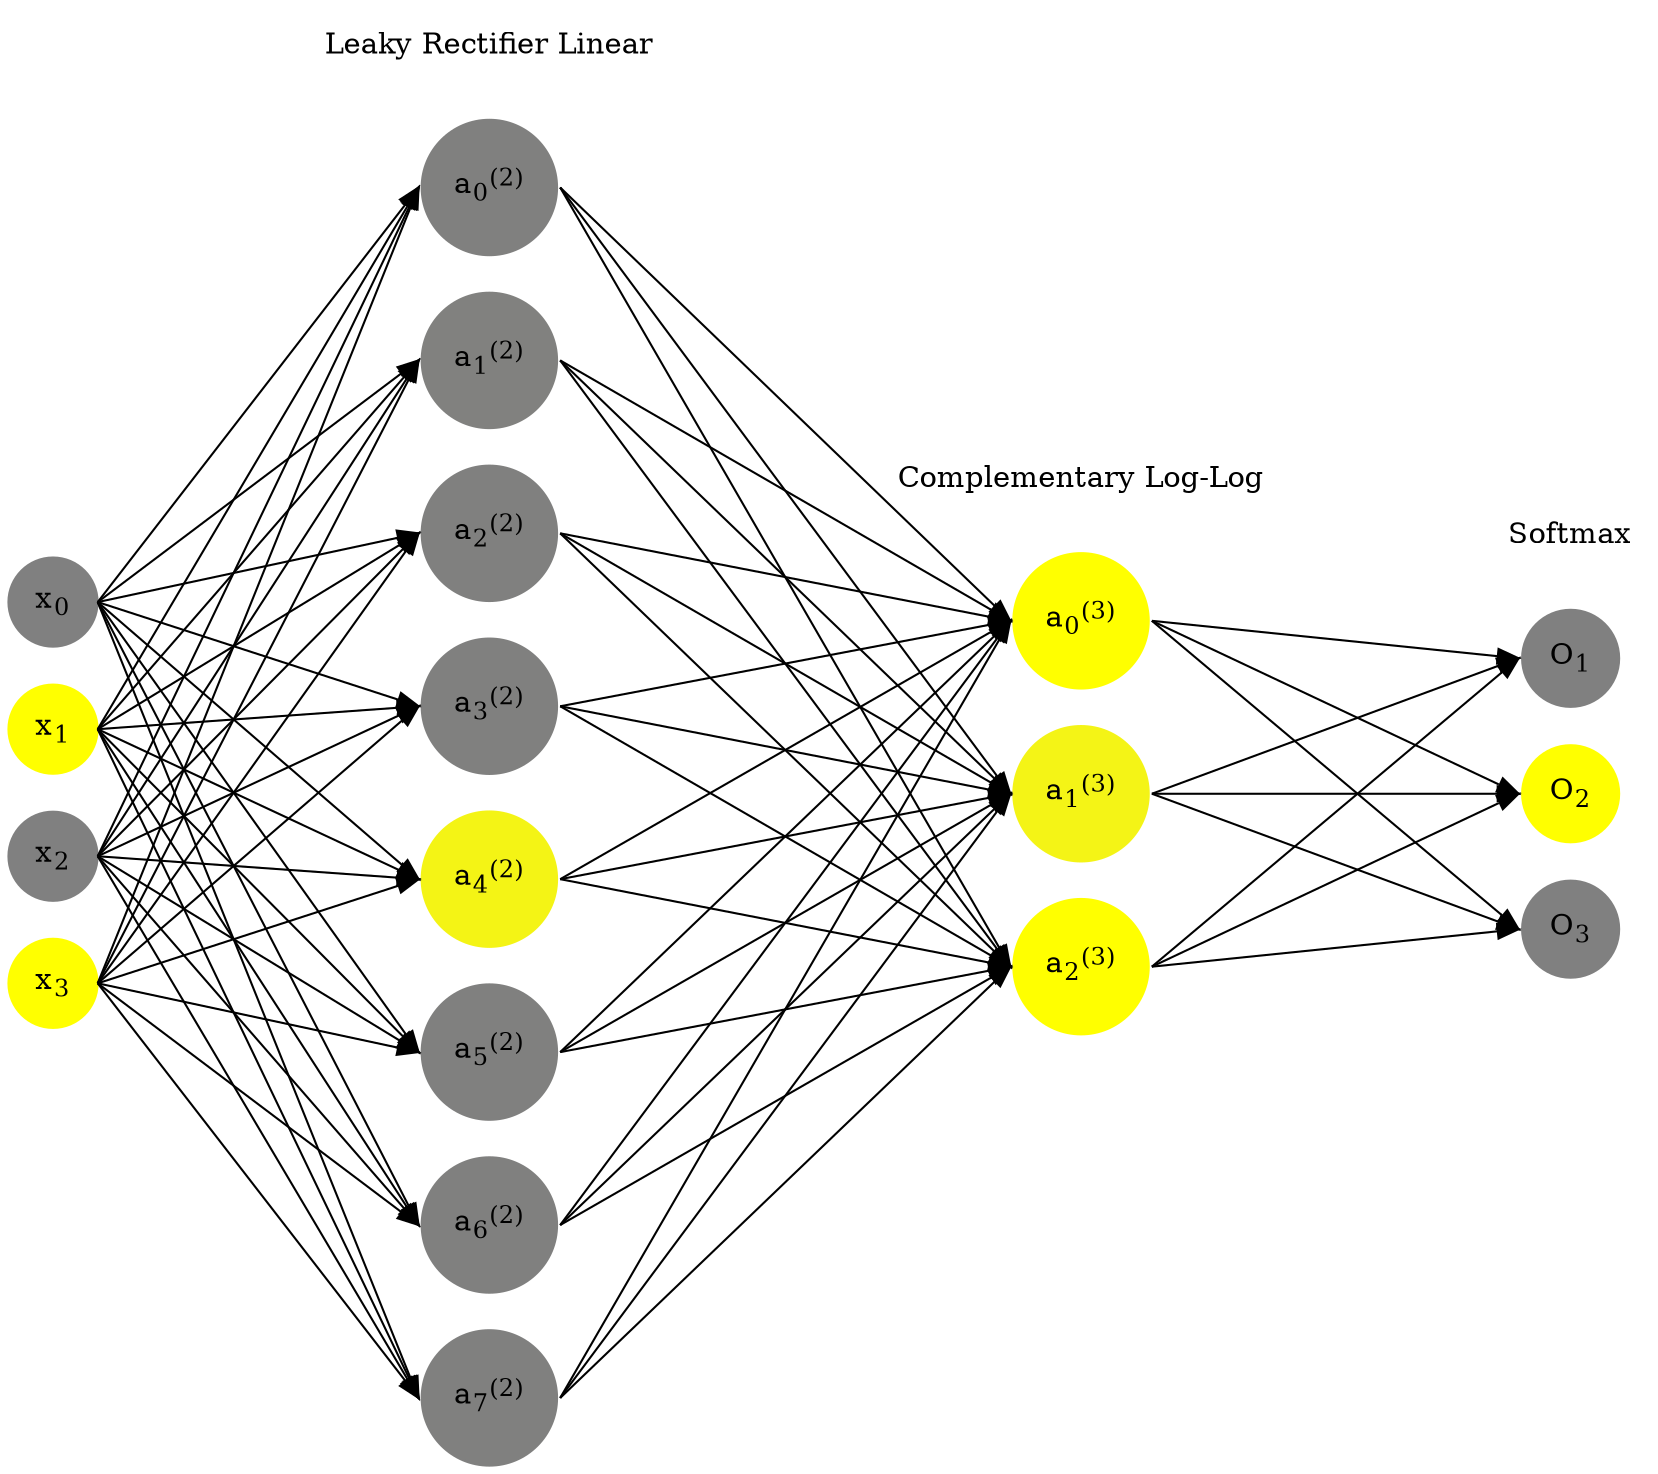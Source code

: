 digraph G {
	rankdir = LR;
	splines=false;
	edge[style=invis];
	ranksep= 1.4;
	{
	node [shape=circle, color="0.1667, 0.0, 0.5", style=filled, fillcolor="0.1667, 0.0, 0.5"];
	x0 [label=<x<sub>0</sub>>];
	}
	{
	node [shape=circle, color="0.1667, 1.0, 1.0", style=filled, fillcolor="0.1667, 1.0, 1.0"];
	x1 [label=<x<sub>1</sub>>];
	}
	{
	node [shape=circle, color="0.1667, 0.0, 0.5", style=filled, fillcolor="0.1667, 0.0, 0.5"];
	x2 [label=<x<sub>2</sub>>];
	}
	{
	node [shape=circle, color="0.1667, 1.0, 1.0", style=filled, fillcolor="0.1667, 1.0, 1.0"];
	x3 [label=<x<sub>3</sub>>];
	}
	{
	node [shape=circle, color="0.1667, 0.004928, 0.502464", style=filled, fillcolor="0.1667, 0.004928, 0.502464"];
	a02 [label=<a<sub>0</sub><sup>(2)</sup>>];
	}
	{
	node [shape=circle, color="0.1667, 0.010368, 0.505184", style=filled, fillcolor="0.1667, 0.010368, 0.505184"];
	a12 [label=<a<sub>1</sub><sup>(2)</sup>>];
	}
	{
	node [shape=circle, color="0.1667, 0.001905, 0.500952", style=filled, fillcolor="0.1667, 0.001905, 0.500952"];
	a22 [label=<a<sub>2</sub><sup>(2)</sup>>];
	}
	{
	node [shape=circle, color="0.1667, 0.000624, 0.500312", style=filled, fillcolor="0.1667, 0.000624, 0.500312"];
	a32 [label=<a<sub>3</sub><sup>(2)</sup>>];
	}
	{
	node [shape=circle, color="0.1667, 0.911178, 0.955589", style=filled, fillcolor="0.1667, 0.911178, 0.955589"];
	a42 [label=<a<sub>4</sub><sup>(2)</sup>>];
	}
	{
	node [shape=circle, color="0.1667, 0.001239, 0.500620", style=filled, fillcolor="0.1667, 0.001239, 0.500620"];
	a52 [label=<a<sub>5</sub><sup>(2)</sup>>];
	}
	{
	node [shape=circle, color="0.1667, 0.002017, 0.501009", style=filled, fillcolor="0.1667, 0.002017, 0.501009"];
	a62 [label=<a<sub>6</sub><sup>(2)</sup>>];
	}
	{
	node [shape=circle, color="0.1667, 0.001056, 0.500528", style=filled, fillcolor="0.1667, 0.001056, 0.500528"];
	a72 [label=<a<sub>7</sub><sup>(2)</sup>>];
	}
	{
	node [shape=circle, color="0.1667, 0.999851, 0.999926", style=filled, fillcolor="0.1667, 0.999851, 0.999926"];
	a03 [label=<a<sub>0</sub><sup>(3)</sup>>];
	}
	{
	node [shape=circle, color="0.1667, 0.908110, 0.954055", style=filled, fillcolor="0.1667, 0.908110, 0.954055"];
	a13 [label=<a<sub>1</sub><sup>(3)</sup>>];
	}
	{
	node [shape=circle, color="0.1667, 0.999970, 0.999985", style=filled, fillcolor="0.1667, 0.999970, 0.999985"];
	a23 [label=<a<sub>2</sub><sup>(3)</sup>>];
	}
	{
	node [shape=circle, color="0.1667, 0.0, 0.5", style=filled, fillcolor="0.1667, 0.0, 0.5"];
	O1 [label=<O<sub>1</sub>>];
	}
	{
	node [shape=circle, color="0.1667, 1.0, 1.0", style=filled, fillcolor="0.1667, 1.0, 1.0"];
	O2 [label=<O<sub>2</sub>>];
	}
	{
	node [shape=circle, color="0.1667, 0.0, 0.5", style=filled, fillcolor="0.1667, 0.0, 0.5"];
	O3 [label=<O<sub>3</sub>>];
	}
	{
	rank=same;
	x0->x1->x2->x3;
	}
	{
	rank=same;
	a02->a12->a22->a32->a42->a52->a62->a72;
	}
	{
	rank=same;
	a03->a13->a23;
	}
	{
	rank=same;
	O1->O2->O3;
	}
	l1 [shape=plaintext,label="Leaky Rectifier Linear"];
	l1->a02;
	{rank=same; l1;a02};
	l2 [shape=plaintext,label="Complementary Log-Log"];
	l2->a03;
	{rank=same; l2;a03};
	l3 [shape=plaintext,label="Softmax"];
	l3->O1;
	{rank=same; l3;O1};
edge[style=solid, tailport=e, headport=w];
	{x0;x1;x2;x3} -> {a02;a12;a22;a32;a42;a52;a62;a72};
	{a02;a12;a22;a32;a42;a52;a62;a72} -> {a03;a13;a23};
	{a03;a13;a23} -> {O1,O2,O3};
}